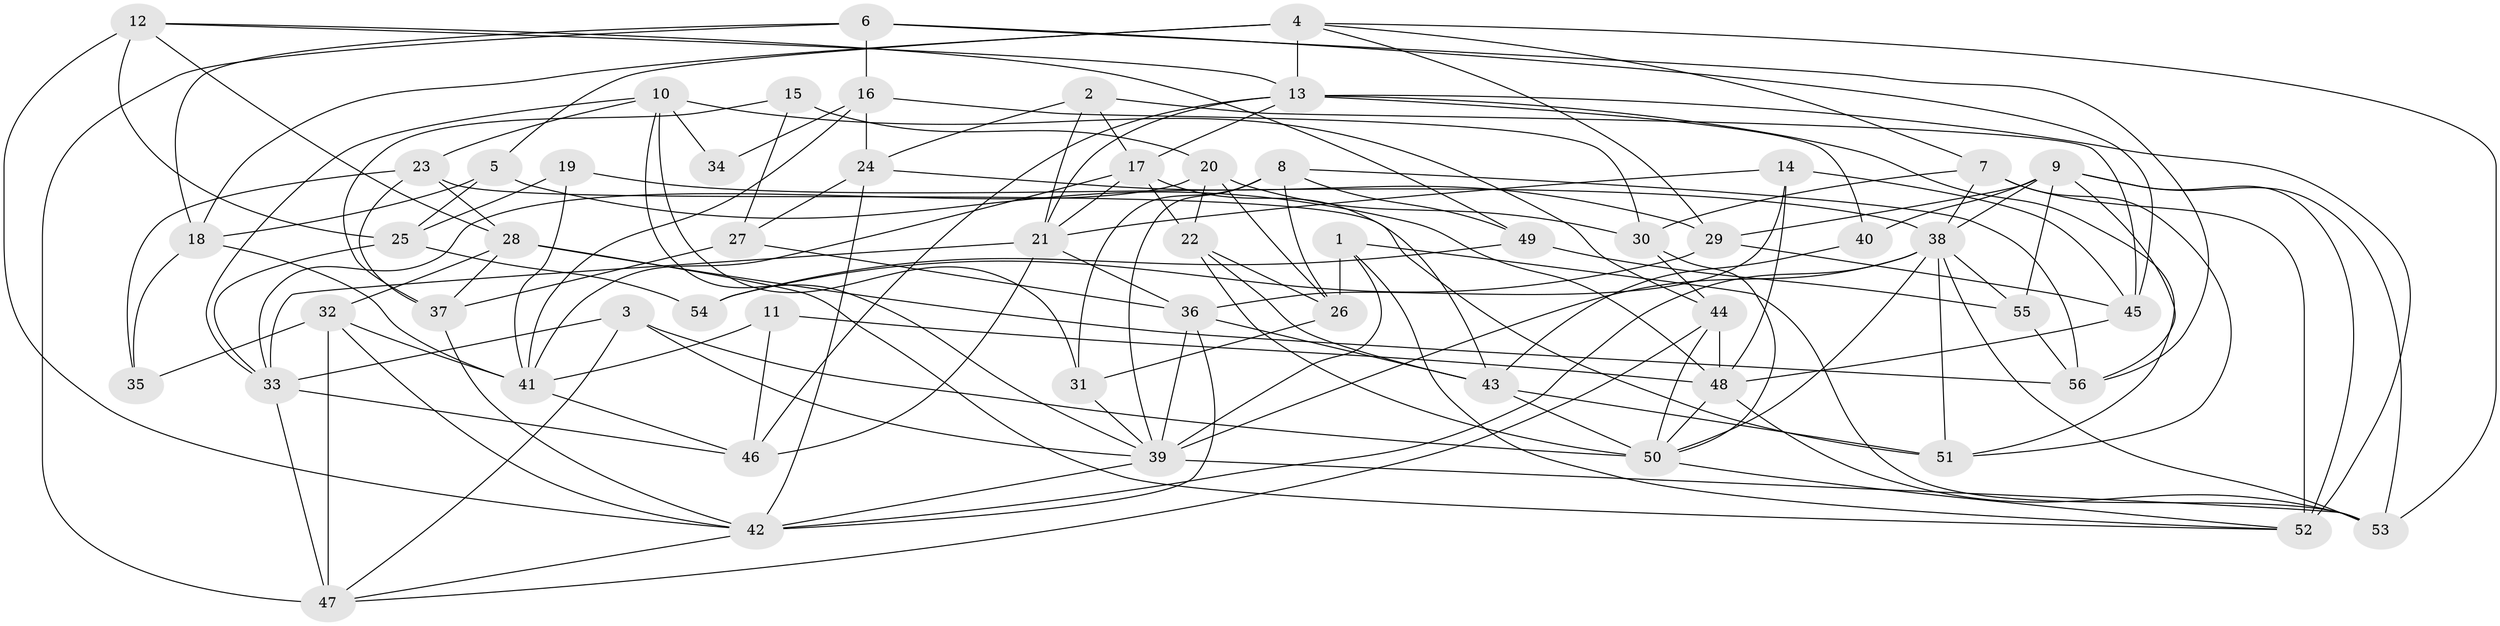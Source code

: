 // original degree distribution, {2: 0.10714285714285714, 4: 0.2857142857142857, 5: 0.15178571428571427, 3: 0.29464285714285715, 6: 0.125, 7: 0.03571428571428571}
// Generated by graph-tools (version 1.1) at 2025/02/03/09/25 03:02:12]
// undirected, 56 vertices, 146 edges
graph export_dot {
graph [start="1"]
  node [color=gray90,style=filled];
  1;
  2;
  3;
  4;
  5;
  6;
  7;
  8;
  9;
  10;
  11;
  12;
  13;
  14;
  15;
  16;
  17;
  18;
  19;
  20;
  21;
  22;
  23;
  24;
  25;
  26;
  27;
  28;
  29;
  30;
  31;
  32;
  33;
  34;
  35;
  36;
  37;
  38;
  39;
  40;
  41;
  42;
  43;
  44;
  45;
  46;
  47;
  48;
  49;
  50;
  51;
  52;
  53;
  54;
  55;
  56;
  1 -- 26 [weight=1.0];
  1 -- 39 [weight=1.0];
  1 -- 52 [weight=1.0];
  1 -- 53 [weight=1.0];
  2 -- 17 [weight=1.0];
  2 -- 21 [weight=1.0];
  2 -- 24 [weight=1.0];
  2 -- 45 [weight=1.0];
  3 -- 33 [weight=1.0];
  3 -- 39 [weight=1.0];
  3 -- 47 [weight=1.0];
  3 -- 50 [weight=1.0];
  4 -- 5 [weight=3.0];
  4 -- 7 [weight=1.0];
  4 -- 13 [weight=1.0];
  4 -- 18 [weight=1.0];
  4 -- 29 [weight=1.0];
  4 -- 53 [weight=2.0];
  5 -- 18 [weight=2.0];
  5 -- 25 [weight=2.0];
  5 -- 48 [weight=1.0];
  6 -- 16 [weight=1.0];
  6 -- 18 [weight=1.0];
  6 -- 45 [weight=1.0];
  6 -- 47 [weight=1.0];
  6 -- 56 [weight=1.0];
  7 -- 30 [weight=2.0];
  7 -- 38 [weight=1.0];
  7 -- 51 [weight=1.0];
  7 -- 52 [weight=1.0];
  8 -- 26 [weight=1.0];
  8 -- 31 [weight=1.0];
  8 -- 39 [weight=1.0];
  8 -- 49 [weight=2.0];
  8 -- 56 [weight=2.0];
  9 -- 29 [weight=1.0];
  9 -- 38 [weight=1.0];
  9 -- 40 [weight=1.0];
  9 -- 52 [weight=2.0];
  9 -- 53 [weight=1.0];
  9 -- 55 [weight=1.0];
  9 -- 56 [weight=1.0];
  10 -- 23 [weight=1.0];
  10 -- 31 [weight=1.0];
  10 -- 33 [weight=1.0];
  10 -- 34 [weight=1.0];
  10 -- 39 [weight=1.0];
  10 -- 44 [weight=2.0];
  11 -- 41 [weight=1.0];
  11 -- 46 [weight=2.0];
  11 -- 48 [weight=1.0];
  12 -- 13 [weight=1.0];
  12 -- 25 [weight=1.0];
  12 -- 28 [weight=1.0];
  12 -- 42 [weight=1.0];
  12 -- 49 [weight=1.0];
  13 -- 17 [weight=1.0];
  13 -- 21 [weight=2.0];
  13 -- 40 [weight=1.0];
  13 -- 46 [weight=2.0];
  13 -- 51 [weight=1.0];
  13 -- 52 [weight=1.0];
  14 -- 21 [weight=1.0];
  14 -- 36 [weight=1.0];
  14 -- 45 [weight=1.0];
  14 -- 48 [weight=1.0];
  15 -- 20 [weight=1.0];
  15 -- 27 [weight=1.0];
  15 -- 37 [weight=1.0];
  16 -- 24 [weight=1.0];
  16 -- 30 [weight=1.0];
  16 -- 34 [weight=1.0];
  16 -- 41 [weight=1.0];
  17 -- 21 [weight=1.0];
  17 -- 22 [weight=1.0];
  17 -- 41 [weight=1.0];
  17 -- 43 [weight=2.0];
  18 -- 35 [weight=2.0];
  18 -- 41 [weight=1.0];
  19 -- 25 [weight=1.0];
  19 -- 38 [weight=1.0];
  19 -- 41 [weight=1.0];
  20 -- 22 [weight=1.0];
  20 -- 26 [weight=1.0];
  20 -- 30 [weight=1.0];
  20 -- 33 [weight=1.0];
  21 -- 33 [weight=1.0];
  21 -- 36 [weight=1.0];
  21 -- 46 [weight=1.0];
  22 -- 26 [weight=1.0];
  22 -- 43 [weight=1.0];
  22 -- 50 [weight=1.0];
  23 -- 28 [weight=1.0];
  23 -- 35 [weight=1.0];
  23 -- 37 [weight=1.0];
  23 -- 51 [weight=1.0];
  24 -- 27 [weight=1.0];
  24 -- 29 [weight=1.0];
  24 -- 42 [weight=1.0];
  25 -- 33 [weight=1.0];
  25 -- 54 [weight=1.0];
  26 -- 31 [weight=1.0];
  27 -- 36 [weight=1.0];
  27 -- 37 [weight=1.0];
  28 -- 32 [weight=1.0];
  28 -- 37 [weight=1.0];
  28 -- 52 [weight=1.0];
  28 -- 56 [weight=2.0];
  29 -- 45 [weight=1.0];
  29 -- 54 [weight=2.0];
  30 -- 44 [weight=1.0];
  30 -- 50 [weight=1.0];
  31 -- 39 [weight=1.0];
  32 -- 35 [weight=1.0];
  32 -- 41 [weight=2.0];
  32 -- 42 [weight=1.0];
  32 -- 47 [weight=2.0];
  33 -- 46 [weight=1.0];
  33 -- 47 [weight=1.0];
  36 -- 39 [weight=1.0];
  36 -- 42 [weight=1.0];
  36 -- 43 [weight=1.0];
  37 -- 42 [weight=1.0];
  38 -- 39 [weight=2.0];
  38 -- 42 [weight=1.0];
  38 -- 50 [weight=1.0];
  38 -- 51 [weight=1.0];
  38 -- 53 [weight=1.0];
  38 -- 55 [weight=1.0];
  39 -- 42 [weight=1.0];
  39 -- 53 [weight=1.0];
  40 -- 43 [weight=1.0];
  41 -- 46 [weight=1.0];
  42 -- 47 [weight=1.0];
  43 -- 50 [weight=1.0];
  43 -- 51 [weight=1.0];
  44 -- 47 [weight=1.0];
  44 -- 48 [weight=1.0];
  44 -- 50 [weight=1.0];
  45 -- 48 [weight=1.0];
  48 -- 50 [weight=1.0];
  48 -- 53 [weight=1.0];
  49 -- 54 [weight=1.0];
  49 -- 55 [weight=1.0];
  50 -- 52 [weight=1.0];
  55 -- 56 [weight=1.0];
}
